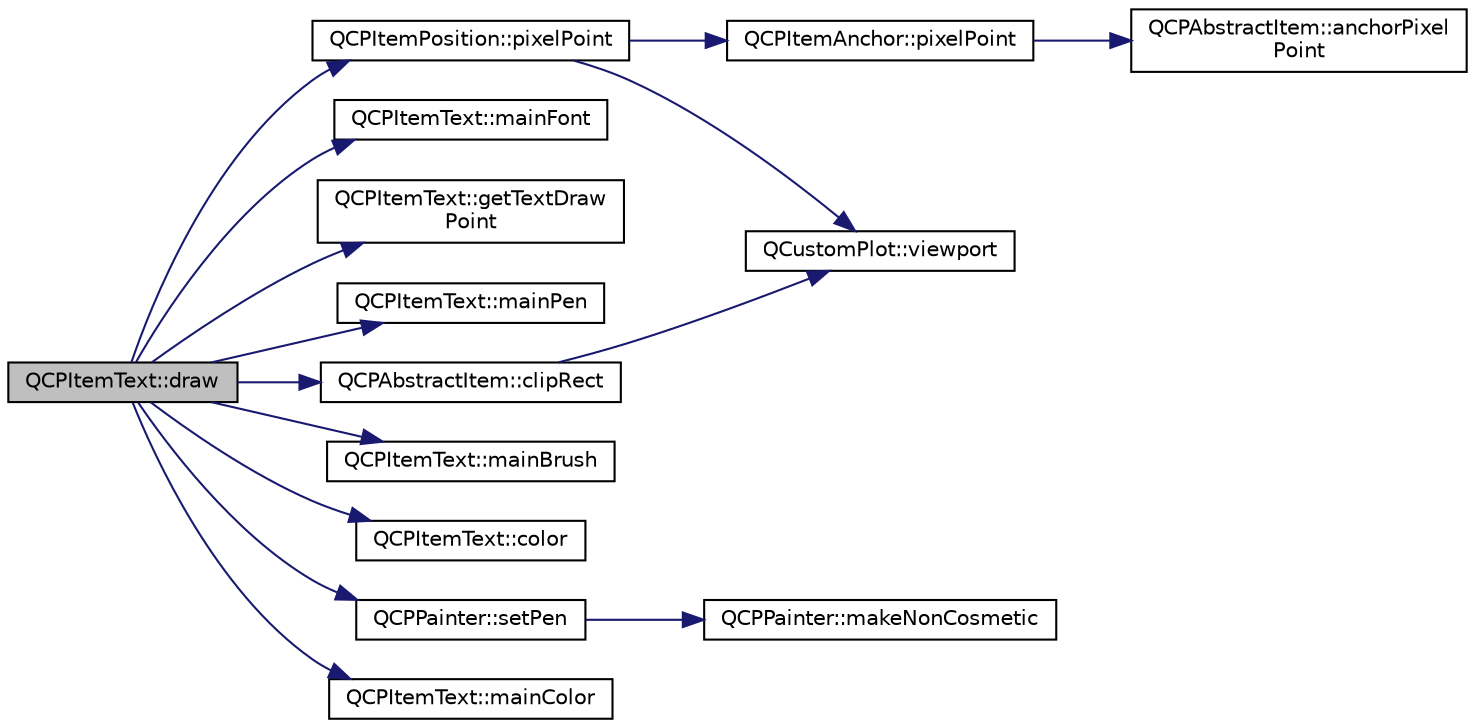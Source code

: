 digraph "QCPItemText::draw"
{
  edge [fontname="Helvetica",fontsize="10",labelfontname="Helvetica",labelfontsize="10"];
  node [fontname="Helvetica",fontsize="10",shape=record];
  rankdir="LR";
  Node40 [label="QCPItemText::draw",height=0.2,width=0.4,color="black", fillcolor="grey75", style="filled", fontcolor="black"];
  Node40 -> Node41 [color="midnightblue",fontsize="10",style="solid",fontname="Helvetica"];
  Node41 [label="QCPItemPosition::pixelPoint",height=0.2,width=0.4,color="black", fillcolor="white", style="filled",URL="$d1/dad/class_q_c_p_item_position.html#a6cad070c22801295231f5bd6045afe70"];
  Node41 -> Node42 [color="midnightblue",fontsize="10",style="solid",fontname="Helvetica"];
  Node42 [label="QCPItemAnchor::pixelPoint",height=0.2,width=0.4,color="black", fillcolor="white", style="filled",URL="$d4/d7c/class_q_c_p_item_anchor.html#ae1a21d9471d1d788624cad297e1b8d6f"];
  Node42 -> Node43 [color="midnightblue",fontsize="10",style="solid",fontname="Helvetica"];
  Node43 [label="QCPAbstractItem::anchorPixel\lPoint",height=0.2,width=0.4,color="black", fillcolor="white", style="filled",URL="$da/d6a/class_q_c_p_abstract_item.html#a5681c190803e899bac9a240753fdba00"];
  Node41 -> Node44 [color="midnightblue",fontsize="10",style="solid",fontname="Helvetica"];
  Node44 [label="QCustomPlot::viewport",height=0.2,width=0.4,color="black", fillcolor="white", style="filled",URL="$dd/d9b/class_q_custom_plot.html#a19842409b18f556b256d05e97fffc670"];
  Node40 -> Node45 [color="midnightblue",fontsize="10",style="solid",fontname="Helvetica"];
  Node45 [label="QCPItemText::mainFont",height=0.2,width=0.4,color="black", fillcolor="white", style="filled",URL="$d7/da0/class_q_c_p_item_text.html#af30ac2a0b84afa86a1dec22ab48dd07d"];
  Node40 -> Node46 [color="midnightblue",fontsize="10",style="solid",fontname="Helvetica"];
  Node46 [label="QCPItemText::getTextDraw\lPoint",height=0.2,width=0.4,color="black", fillcolor="white", style="filled",URL="$d7/da0/class_q_c_p_item_text.html#a4c76ad7e33c50aff0a60b8f38fe6060e"];
  Node40 -> Node47 [color="midnightblue",fontsize="10",style="solid",fontname="Helvetica"];
  Node47 [label="QCPItemText::mainPen",height=0.2,width=0.4,color="black", fillcolor="white", style="filled",URL="$d7/da0/class_q_c_p_item_text.html#a2f67fcbb7ac10ea9a94c4ecc3b0f4dfc"];
  Node40 -> Node48 [color="midnightblue",fontsize="10",style="solid",fontname="Helvetica"];
  Node48 [label="QCPAbstractItem::clipRect",height=0.2,width=0.4,color="black", fillcolor="white", style="filled",URL="$da/d6a/class_q_c_p_abstract_item.html#a550ecff39195d9ff3d5cf239eb802ea7"];
  Node48 -> Node44 [color="midnightblue",fontsize="10",style="solid",fontname="Helvetica"];
  Node40 -> Node49 [color="midnightblue",fontsize="10",style="solid",fontname="Helvetica"];
  Node49 [label="QCPItemText::mainBrush",height=0.2,width=0.4,color="black", fillcolor="white", style="filled",URL="$d7/da0/class_q_c_p_item_text.html#acddddd3ce88cfc87ab57b1ec4b25acb9"];
  Node40 -> Node50 [color="midnightblue",fontsize="10",style="solid",fontname="Helvetica"];
  Node50 [label="QCPItemText::color",height=0.2,width=0.4,color="black", fillcolor="white", style="filled",URL="$d7/da0/class_q_c_p_item_text.html#a071ec7567ae4deae2262a5b861df7d54"];
  Node40 -> Node51 [color="midnightblue",fontsize="10",style="solid",fontname="Helvetica"];
  Node51 [label="QCPPainter::setPen",height=0.2,width=0.4,color="black", fillcolor="white", style="filled",URL="$d3/db4/class_q_c_p_painter.html#af9c7a4cd1791403901f8c5b82a150195"];
  Node51 -> Node52 [color="midnightblue",fontsize="10",style="solid",fontname="Helvetica"];
  Node52 [label="QCPPainter::makeNonCosmetic",height=0.2,width=0.4,color="black", fillcolor="white", style="filled",URL="$d3/db4/class_q_c_p_painter.html#a7e63fbcf47e35c6f2ecd11b8fef7c7d8"];
  Node40 -> Node53 [color="midnightblue",fontsize="10",style="solid",fontname="Helvetica"];
  Node53 [label="QCPItemText::mainColor",height=0.2,width=0.4,color="black", fillcolor="white", style="filled",URL="$d7/da0/class_q_c_p_item_text.html#abe3f10805baf62797cb91fd4a4464fcc"];
}
